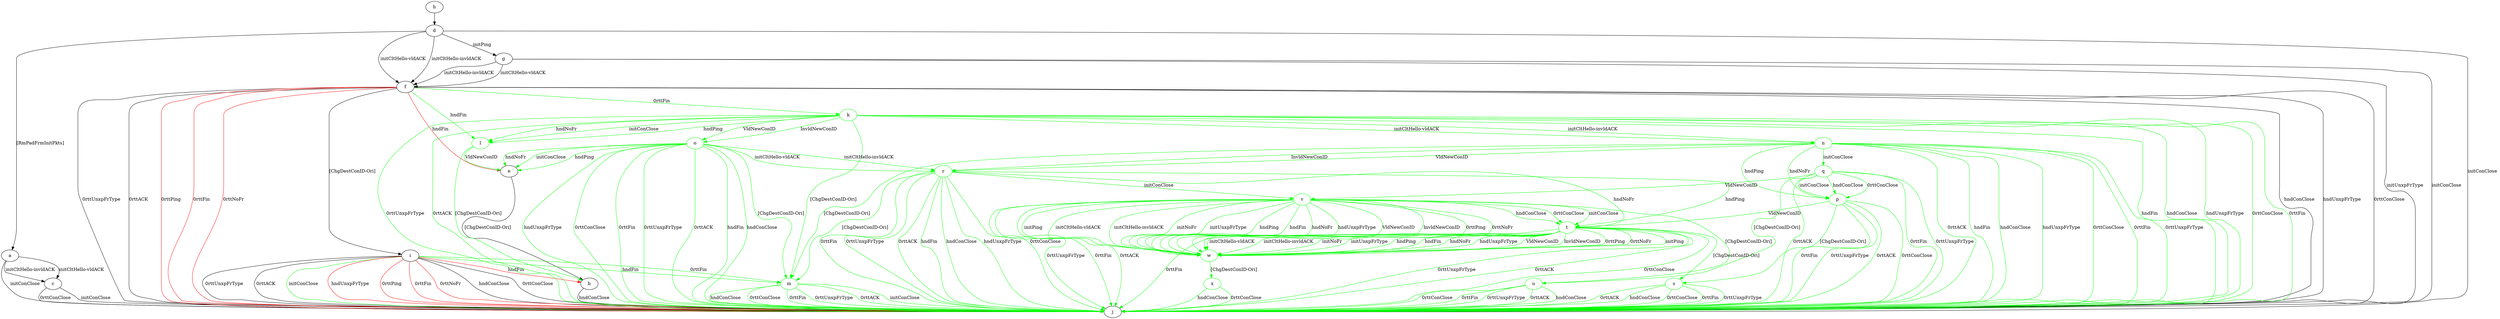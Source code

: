 digraph "" {
	a -> c	[key=0,
		label="initCltHello-vldACK "];
	a -> c	[key=1,
		label="initCltHello-invldACK "];
	a -> j	[key=0,
		label="initConClose "];
	b -> j	[key=0,
		label="hndConClose "];
	c -> j	[key=0,
		label="initConClose "];
	c -> j	[key=1,
		label="0rttConClose "];
	d -> a	[key=0,
		label="[RmPadFrmInitPkts] "];
	d -> f	[key=0,
		label="initCltHello-vldACK "];
	d -> f	[key=1,
		label="initCltHello-invldACK "];
	d -> g	[key=0,
		label="initPing "];
	d -> j	[key=0,
		label="initConClose "];
	e -> b	[key=0,
		label="[ChgDestConID-Ori] "];
	f -> e	[key=0,
		color=red,
		label="hndFin "];
	f -> i	[key=0,
		label="[ChgDestConID-Ori] "];
	f -> j	[key=0,
		label="hndConClose "];
	f -> j	[key=1,
		label="hndUnxpFrType "];
	f -> j	[key=2,
		label="0rttConClose "];
	f -> j	[key=3,
		label="0rttUnxpFrType "];
	f -> j	[key=4,
		label="0rttACK "];
	f -> j	[key=5,
		color=red,
		label="0rttPing "];
	f -> j	[key=6,
		color=red,
		label="0rttFin "];
	f -> j	[key=7,
		color=red,
		label="0rttNoFr "];
	k	[color=green];
	f -> k	[key=0,
		color=green,
		label="0rttFin "];
	l	[color=green];
	f -> l	[key=0,
		color=green,
		label="hndFin "];
	g -> f	[key=0,
		label="initCltHello-vldACK "];
	g -> f	[key=1,
		label="initCltHello-invldACK "];
	g -> j	[key=0,
		label="initConClose "];
	g -> j	[key=1,
		label="initUnxpFrType "];
	h -> d	[key=0];
	i -> b	[key=0,
		color=red,
		label="hndFin "];
	i -> j	[key=0,
		label="hndConClose "];
	i -> j	[key=1,
		label="0rttConClose "];
	i -> j	[key=2,
		label="0rttUnxpFrType "];
	i -> j	[key=3,
		label="0rttACK "];
	i -> j	[key=4,
		color=green,
		label="initConClose "];
	i -> j	[key=5,
		color=red,
		label="hndUnxpFrType "];
	i -> j	[key=6,
		color=red,
		label="0rttPing "];
	i -> j	[key=7,
		color=red,
		label="0rttFin "];
	i -> j	[key=8,
		color=red,
		label="0rttNoFr "];
	m	[color=green];
	i -> m	[key=0,
		color=green,
		label="hndFin "];
	i -> m	[key=1,
		color=green,
		label="0rttFin "];
	k -> j	[key=0,
		color=green,
		label="hndFin "];
	k -> j	[key=1,
		color=green,
		label="hndConClose "];
	k -> j	[key=2,
		color=green,
		label="hndUnxpFrType "];
	k -> j	[key=3,
		color=green,
		label="0rttConClose "];
	k -> j	[key=4,
		color=green,
		label="0rttFin "];
	k -> j	[key=5,
		color=green,
		label="0rttUnxpFrType "];
	k -> j	[key=6,
		color=green,
		label="0rttACK "];
	k -> l	[key=0,
		color=green,
		label="initConClose "];
	k -> l	[key=1,
		color=green,
		label="hndPing "];
	k -> l	[key=2,
		color=green,
		label="hndNoFr "];
	k -> m	[key=0,
		color=green,
		label="[ChgDestConID-Ori] "];
	n	[color=green];
	k -> n	[key=0,
		color=green,
		label="initCltHello-vldACK "];
	k -> n	[key=1,
		color=green,
		label="initCltHello-invldACK "];
	o	[color=green];
	k -> o	[key=0,
		color=green,
		label="VldNewConID "];
	k -> o	[key=1,
		color=green,
		label="InvldNewConID "];
	l -> b	[key=0,
		color=green,
		label="[ChgDestConID-Ori] "];
	l -> e	[key=0,
		color=green,
		label="VldNewConID "];
	m -> j	[key=0,
		color=green,
		label="initConClose "];
	m -> j	[key=1,
		color=green,
		label="hndConClose "];
	m -> j	[key=2,
		color=green,
		label="0rttConClose "];
	m -> j	[key=3,
		color=green,
		label="0rttFin "];
	m -> j	[key=4,
		color=green,
		label="0rttUnxpFrType "];
	m -> j	[key=5,
		color=green,
		label="0rttACK "];
	n -> j	[key=0,
		color=green,
		label="hndFin "];
	n -> j	[key=1,
		color=green,
		label="hndConClose "];
	n -> j	[key=2,
		color=green,
		label="hndUnxpFrType "];
	n -> j	[key=3,
		color=green,
		label="0rttConClose "];
	n -> j	[key=4,
		color=green,
		label="0rttFin "];
	n -> j	[key=5,
		color=green,
		label="0rttUnxpFrType "];
	n -> j	[key=6,
		color=green,
		label="0rttACK "];
	n -> m	[key=0,
		color=green,
		label="[ChgDestConID-Ori] "];
	p	[color=green];
	n -> p	[key=0,
		color=green,
		label="hndPing "];
	n -> p	[key=1,
		color=green,
		label="hndNoFr "];
	q	[color=green];
	n -> q	[key=0,
		color=green,
		label="initConClose "];
	r	[color=green];
	n -> r	[key=0,
		color=green,
		label="VldNewConID "];
	n -> r	[key=1,
		color=green,
		label="InvldNewConID "];
	o -> e	[key=0,
		color=green,
		label="initConClose "];
	o -> e	[key=1,
		color=green,
		label="hndPing "];
	o -> e	[key=2,
		color=green,
		label="hndNoFr "];
	o -> j	[key=0,
		color=green,
		label="hndFin "];
	o -> j	[key=1,
		color=green,
		label="hndConClose "];
	o -> j	[key=2,
		color=green,
		label="hndUnxpFrType "];
	o -> j	[key=3,
		color=green,
		label="0rttConClose "];
	o -> j	[key=4,
		color=green,
		label="0rttFin "];
	o -> j	[key=5,
		color=green,
		label="0rttUnxpFrType "];
	o -> j	[key=6,
		color=green,
		label="0rttACK "];
	o -> m	[key=0,
		color=green,
		label="[ChgDestConID-Ori] "];
	o -> r	[key=0,
		color=green,
		label="initCltHello-vldACK "];
	o -> r	[key=1,
		color=green,
		label="initCltHello-invldACK "];
	p -> j	[key=0,
		color=green,
		label="0rttConClose "];
	p -> j	[key=1,
		color=green,
		label="0rttFin "];
	p -> j	[key=2,
		color=green,
		label="0rttUnxpFrType "];
	p -> j	[key=3,
		color=green,
		label="0rttACK "];
	s	[color=green];
	p -> s	[key=0,
		color=green,
		label="[ChgDestConID-Ori] "];
	t	[color=green];
	p -> t	[key=0,
		color=green,
		label="VldNewConID "];
	q -> j	[key=0,
		color=green,
		label="0rttFin "];
	q -> j	[key=1,
		color=green,
		label="0rttUnxpFrType "];
	q -> j	[key=2,
		color=green,
		label="0rttACK "];
	q -> p	[key=0,
		color=green,
		label="initConClose "];
	q -> p	[key=1,
		color=green,
		label="hndConClose "];
	q -> p	[key=2,
		color=green,
		label="0rttConClose "];
	u	[color=green];
	q -> u	[key=0,
		color=green,
		label="[ChgDestConID-Ori] "];
	v	[color=green];
	q -> v	[key=0,
		color=green,
		label="VldNewConID "];
	r -> j	[key=0,
		color=green,
		label="hndFin "];
	r -> j	[key=1,
		color=green,
		label="hndConClose "];
	r -> j	[key=2,
		color=green,
		label="hndUnxpFrType "];
	r -> j	[key=3,
		color=green,
		label="0rttConClose "];
	r -> j	[key=4,
		color=green,
		label="0rttFin "];
	r -> j	[key=5,
		color=green,
		label="0rttUnxpFrType "];
	r -> j	[key=6,
		color=green,
		label="0rttACK "];
	r -> m	[key=0,
		color=green,
		label="[ChgDestConID-Ori] "];
	r -> t	[key=0,
		color=green,
		label="hndPing "];
	r -> t	[key=1,
		color=green,
		label="hndNoFr "];
	r -> v	[key=0,
		color=green,
		label="initConClose "];
	s -> j	[key=0,
		color=green,
		label="hndConClose "];
	s -> j	[key=1,
		color=green,
		label="0rttConClose "];
	s -> j	[key=2,
		color=green,
		label="0rttFin "];
	s -> j	[key=3,
		color=green,
		label="0rttUnxpFrType "];
	s -> j	[key=4,
		color=green,
		label="0rttACK "];
	t -> j	[key=0,
		color=green,
		label="0rttConClose "];
	t -> j	[key=1,
		color=green,
		label="0rttFin "];
	t -> j	[key=2,
		color=green,
		label="0rttUnxpFrType "];
	t -> j	[key=3,
		color=green,
		label="0rttACK "];
	t -> s	[key=0,
		color=green,
		label="[ChgDestConID-Ori] "];
	w	[color=green];
	t -> w	[key=0,
		color=green,
		label="initPing "];
	t -> w	[key=1,
		color=green,
		label="initCltHello-vldACK "];
	t -> w	[key=2,
		color=green,
		label="initCltHello-invldACK "];
	t -> w	[key=3,
		color=green,
		label="initNoFr "];
	t -> w	[key=4,
		color=green,
		label="initUnxpFrType "];
	t -> w	[key=5,
		color=green,
		label="hndPing "];
	t -> w	[key=6,
		color=green,
		label="hndFin "];
	t -> w	[key=7,
		color=green,
		label="hndNoFr "];
	t -> w	[key=8,
		color=green,
		label="hndUnxpFrType "];
	t -> w	[key=9,
		color=green,
		label="VldNewConID "];
	t -> w	[key=10,
		color=green,
		label="InvldNewConID "];
	t -> w	[key=11,
		color=green,
		label="0rttPing "];
	t -> w	[key=12,
		color=green,
		label="0rttNoFr "];
	u -> j	[key=0,
		color=green,
		label="hndConClose "];
	u -> j	[key=1,
		color=green,
		label="0rttConClose "];
	u -> j	[key=2,
		color=green,
		label="0rttFin "];
	u -> j	[key=3,
		color=green,
		label="0rttUnxpFrType "];
	u -> j	[key=4,
		color=green,
		label="0rttACK "];
	v -> j	[key=0,
		color=green,
		label="0rttFin "];
	v -> j	[key=1,
		color=green,
		label="0rttUnxpFrType "];
	v -> j	[key=2,
		color=green,
		label="0rttACK "];
	v -> t	[key=0,
		color=green,
		label="initConClose "];
	v -> t	[key=1,
		color=green,
		label="hndConClose "];
	v -> t	[key=2,
		color=green,
		label="0rttConClose "];
	v -> u	[key=0,
		color=green,
		label="[ChgDestConID-Ori] "];
	v -> w	[key=0,
		color=green,
		label="initPing "];
	v -> w	[key=1,
		color=green,
		label="initCltHello-vldACK "];
	v -> w	[key=2,
		color=green,
		label="initCltHello-invldACK "];
	v -> w	[key=3,
		color=green,
		label="initNoFr "];
	v -> w	[key=4,
		color=green,
		label="initUnxpFrType "];
	v -> w	[key=5,
		color=green,
		label="hndPing "];
	v -> w	[key=6,
		color=green,
		label="hndFin "];
	v -> w	[key=7,
		color=green,
		label="hndNoFr "];
	v -> w	[key=8,
		color=green,
		label="hndUnxpFrType "];
	v -> w	[key=9,
		color=green,
		label="VldNewConID "];
	v -> w	[key=10,
		color=green,
		label="InvldNewConID "];
	v -> w	[key=11,
		color=green,
		label="0rttPing "];
	v -> w	[key=12,
		color=green,
		label="0rttNoFr "];
	x	[color=green];
	w -> x	[key=0,
		color=green,
		label="[ChgDestConID-Ori] "];
	x -> j	[key=0,
		color=green,
		label="hndConClose "];
	x -> j	[key=1,
		color=green,
		label="0rttConClose "];
}
